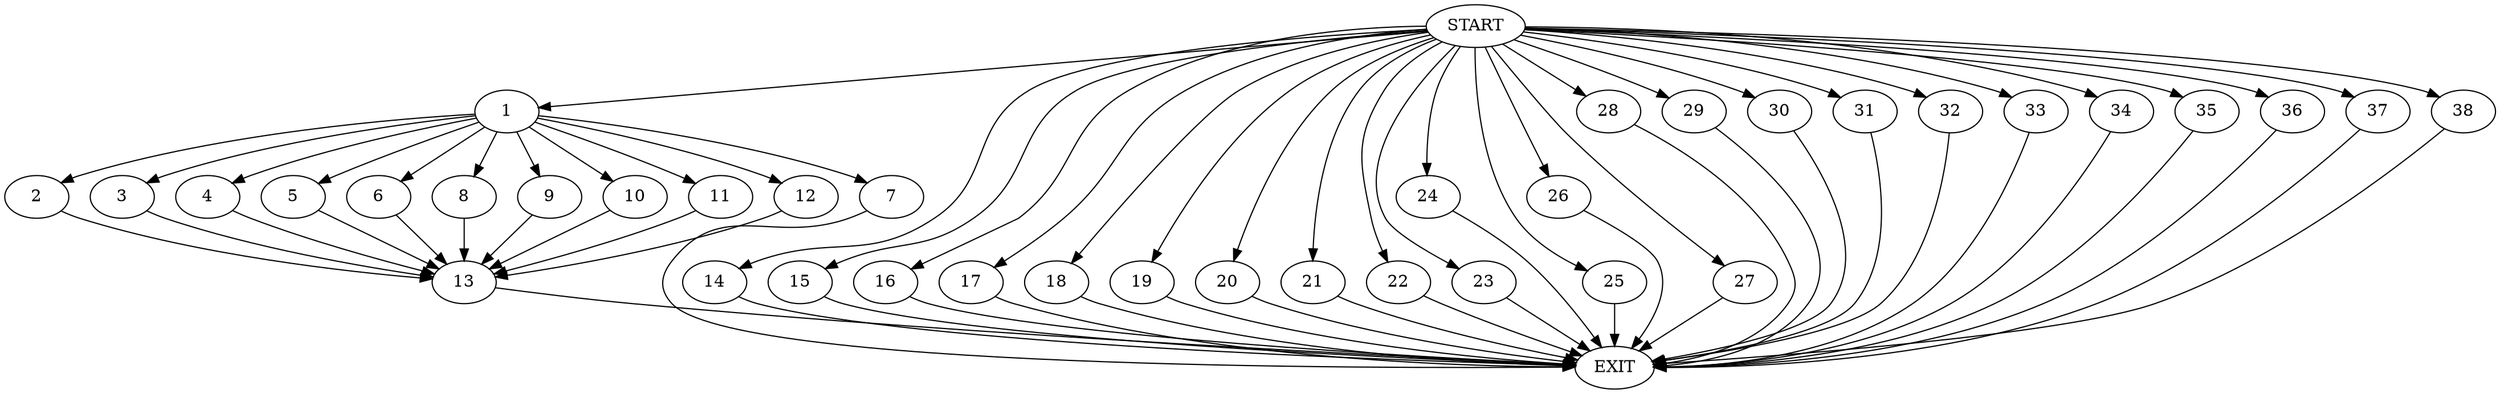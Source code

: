digraph {
0 [label="START"]
39 [label="EXIT"]
0 -> 1
1 -> 2
1 -> 3
1 -> 4
1 -> 5
1 -> 6
1 -> 7
1 -> 8
1 -> 9
1 -> 10
1 -> 11
1 -> 12
6 -> 13
2 -> 13
11 -> 13
7 -> 39
12 -> 13
10 -> 13
4 -> 13
9 -> 13
3 -> 13
5 -> 13
8 -> 13
13 -> 39
0 -> 14
14 -> 39
0 -> 15
15 -> 39
0 -> 16
16 -> 39
0 -> 17
17 -> 39
0 -> 18
18 -> 39
0 -> 19
19 -> 39
0 -> 20
20 -> 39
0 -> 21
21 -> 39
0 -> 22
22 -> 39
0 -> 23
23 -> 39
0 -> 24
24 -> 39
0 -> 25
25 -> 39
0 -> 26
26 -> 39
0 -> 27
27 -> 39
0 -> 28
28 -> 39
0 -> 29
29 -> 39
0 -> 30
30 -> 39
0 -> 31
31 -> 39
0 -> 32
32 -> 39
0 -> 33
33 -> 39
0 -> 34
34 -> 39
0 -> 35
35 -> 39
0 -> 36
36 -> 39
0 -> 37
37 -> 39
0 -> 38
38 -> 39
}
